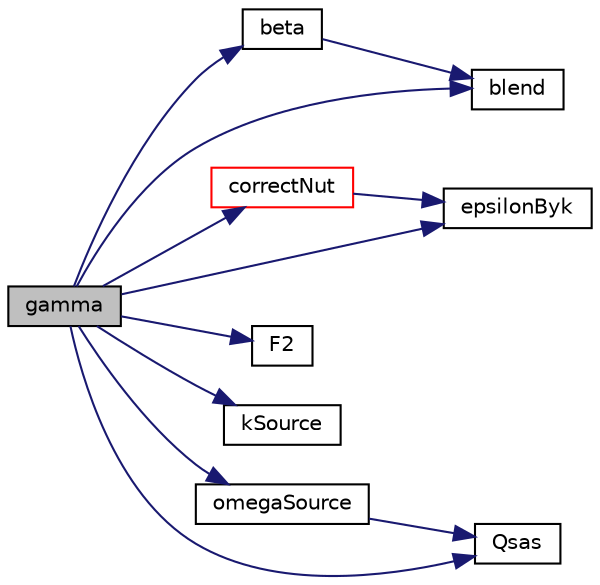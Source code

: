 digraph "gamma"
{
  bgcolor="transparent";
  edge [fontname="Helvetica",fontsize="10",labelfontname="Helvetica",labelfontsize="10"];
  node [fontname="Helvetica",fontsize="10",shape=record];
  rankdir="LR";
  Node1 [label="gamma",height=0.2,width=0.4,color="black", fillcolor="grey75", style="filled", fontcolor="black"];
  Node1 -> Node2 [color="midnightblue",fontsize="10",style="solid",fontname="Helvetica"];
  Node2 [label="beta",height=0.2,width=0.4,color="black",URL="$a01265.html#a9cdd6dbba8dfc26cdfcb03b8d42bfb32"];
  Node2 -> Node3 [color="midnightblue",fontsize="10",style="solid",fontname="Helvetica"];
  Node3 [label="blend",height=0.2,width=0.4,color="black",URL="$a01265.html#a4280cd8801b5dd594c098cc3b5da7d11"];
  Node1 -> Node3 [color="midnightblue",fontsize="10",style="solid",fontname="Helvetica"];
  Node1 -> Node4 [color="midnightblue",fontsize="10",style="solid",fontname="Helvetica"];
  Node4 [label="correctNut",height=0.2,width=0.4,color="red",URL="$a01265.html#aaffe89433f18f1ee4137486e19219448"];
  Node4 -> Node5 [color="midnightblue",fontsize="10",style="solid",fontname="Helvetica"];
  Node5 [label="epsilonByk",height=0.2,width=0.4,color="black",URL="$a01265.html#a2e6d91a695d006d9bb8a82b1569a0cf3",tooltip="Return epsilon/k which for standard RAS is betaStar*omega. "];
  Node1 -> Node5 [color="midnightblue",fontsize="10",style="solid",fontname="Helvetica"];
  Node1 -> Node6 [color="midnightblue",fontsize="10",style="solid",fontname="Helvetica"];
  Node6 [label="F2",height=0.2,width=0.4,color="black",URL="$a01265.html#a2e179077f99d31553fda950430974248"];
  Node1 -> Node7 [color="midnightblue",fontsize="10",style="solid",fontname="Helvetica"];
  Node7 [label="kSource",height=0.2,width=0.4,color="black",URL="$a01265.html#a35d9c0577be35b98ff5b50384753d958"];
  Node1 -> Node8 [color="midnightblue",fontsize="10",style="solid",fontname="Helvetica"];
  Node8 [label="omegaSource",height=0.2,width=0.4,color="black",URL="$a01265.html#ae16496d833a38744a976957bed708a22"];
  Node8 -> Node9 [color="midnightblue",fontsize="10",style="solid",fontname="Helvetica"];
  Node9 [label="Qsas",height=0.2,width=0.4,color="black",URL="$a01265.html#a34869fb4e2ae5538b5fc15150af30642"];
  Node1 -> Node9 [color="midnightblue",fontsize="10",style="solid",fontname="Helvetica"];
}
